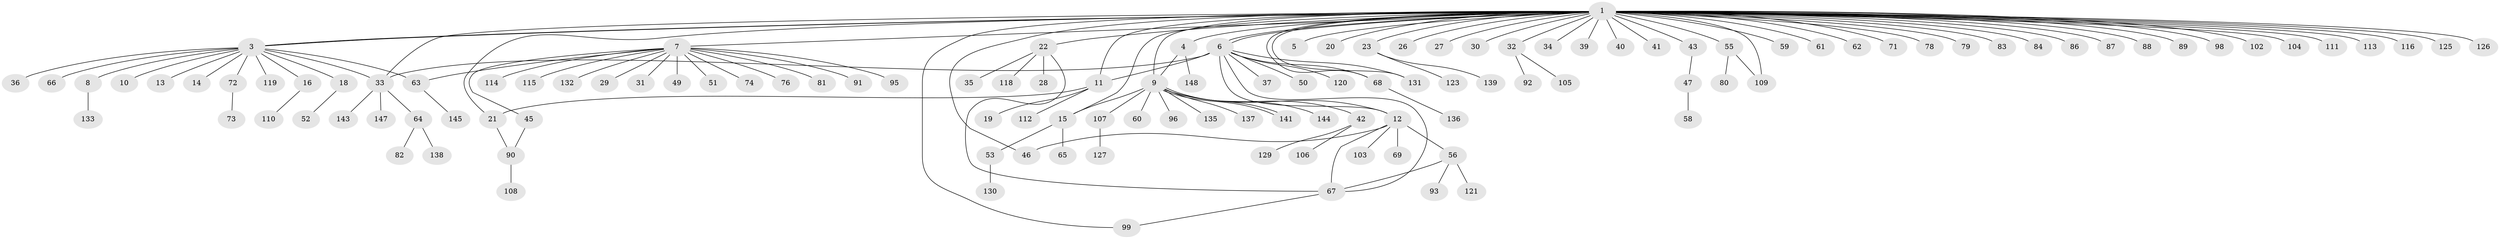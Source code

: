 // Generated by graph-tools (version 1.1) at 2025/23/03/03/25 07:23:53]
// undirected, 123 vertices, 142 edges
graph export_dot {
graph [start="1"]
  node [color=gray90,style=filled];
  1 [super="+2"];
  3 [super="+140"];
  4;
  5;
  6 [super="+57"];
  7 [super="+48"];
  8 [super="+17"];
  9 [super="+122"];
  10;
  11 [super="+128"];
  12 [super="+24"];
  13;
  14 [super="+25"];
  15 [super="+44"];
  16 [super="+94"];
  18;
  19;
  20;
  21 [super="+70"];
  22 [super="+77"];
  23;
  26;
  27;
  28;
  29;
  30;
  31 [super="+142"];
  32 [super="+38"];
  33 [super="+101"];
  34 [super="+97"];
  35;
  36;
  37;
  39;
  40 [super="+100"];
  41;
  42 [super="+85"];
  43;
  45;
  46 [super="+54"];
  47;
  49;
  50;
  51;
  52;
  53 [super="+75"];
  55;
  56;
  58;
  59;
  60;
  61;
  62;
  63 [super="+124"];
  64;
  65;
  66;
  67 [super="+146"];
  68;
  69;
  71;
  72;
  73;
  74;
  76;
  78;
  79;
  80;
  81;
  82;
  83;
  84;
  86;
  87;
  88;
  89;
  90 [super="+117"];
  91;
  92;
  93;
  95;
  96;
  98;
  99;
  102;
  103;
  104 [super="+134"];
  105;
  106;
  107;
  108;
  109;
  110;
  111;
  112;
  113;
  114;
  115;
  116;
  118;
  119;
  120;
  121;
  123;
  125;
  126;
  127;
  129;
  130;
  131;
  132;
  133;
  135;
  136;
  137;
  138;
  139;
  141;
  143;
  144;
  145;
  147;
  148;
  1 -- 3;
  1 -- 3;
  1 -- 5;
  1 -- 6;
  1 -- 6;
  1 -- 7;
  1 -- 11;
  1 -- 15;
  1 -- 20;
  1 -- 21;
  1 -- 22;
  1 -- 23;
  1 -- 27;
  1 -- 30;
  1 -- 32;
  1 -- 33;
  1 -- 34;
  1 -- 39;
  1 -- 40;
  1 -- 43;
  1 -- 46;
  1 -- 61;
  1 -- 62;
  1 -- 68;
  1 -- 71;
  1 -- 78;
  1 -- 83;
  1 -- 84;
  1 -- 86;
  1 -- 87;
  1 -- 88;
  1 -- 89;
  1 -- 98;
  1 -- 99;
  1 -- 102;
  1 -- 109;
  1 -- 111;
  1 -- 113;
  1 -- 116;
  1 -- 125;
  1 -- 131;
  1 -- 4;
  1 -- 104;
  1 -- 9;
  1 -- 41;
  1 -- 79;
  1 -- 55;
  1 -- 26;
  1 -- 59;
  1 -- 126;
  3 -- 8;
  3 -- 10;
  3 -- 13;
  3 -- 14;
  3 -- 16;
  3 -- 18;
  3 -- 33;
  3 -- 36;
  3 -- 66;
  3 -- 72;
  3 -- 119;
  3 -- 63;
  4 -- 9;
  4 -- 148;
  6 -- 11;
  6 -- 12;
  6 -- 33;
  6 -- 37;
  6 -- 50;
  6 -- 120;
  6 -- 67;
  6 -- 68;
  6 -- 131;
  7 -- 29;
  7 -- 31;
  7 -- 45;
  7 -- 49;
  7 -- 74;
  7 -- 76;
  7 -- 81;
  7 -- 91;
  7 -- 95;
  7 -- 115;
  7 -- 114;
  7 -- 51;
  7 -- 132;
  7 -- 63;
  8 -- 133;
  9 -- 12;
  9 -- 15;
  9 -- 42;
  9 -- 60;
  9 -- 96;
  9 -- 107;
  9 -- 135;
  9 -- 137;
  9 -- 141;
  9 -- 141;
  9 -- 144;
  11 -- 19;
  11 -- 21;
  11 -- 112;
  12 -- 56;
  12 -- 67;
  12 -- 69;
  12 -- 46;
  12 -- 103;
  15 -- 53;
  15 -- 65;
  16 -- 110;
  18 -- 52;
  21 -- 90;
  22 -- 28;
  22 -- 35;
  22 -- 118;
  22 -- 67;
  23 -- 123;
  23 -- 139;
  32 -- 92;
  32 -- 105;
  33 -- 64;
  33 -- 143;
  33 -- 147;
  42 -- 106;
  42 -- 129;
  43 -- 47;
  45 -- 90;
  47 -- 58;
  53 -- 130;
  55 -- 80;
  55 -- 109;
  56 -- 67;
  56 -- 93;
  56 -- 121;
  63 -- 145;
  64 -- 82;
  64 -- 138;
  67 -- 99;
  68 -- 136;
  72 -- 73;
  90 -- 108;
  107 -- 127;
}
